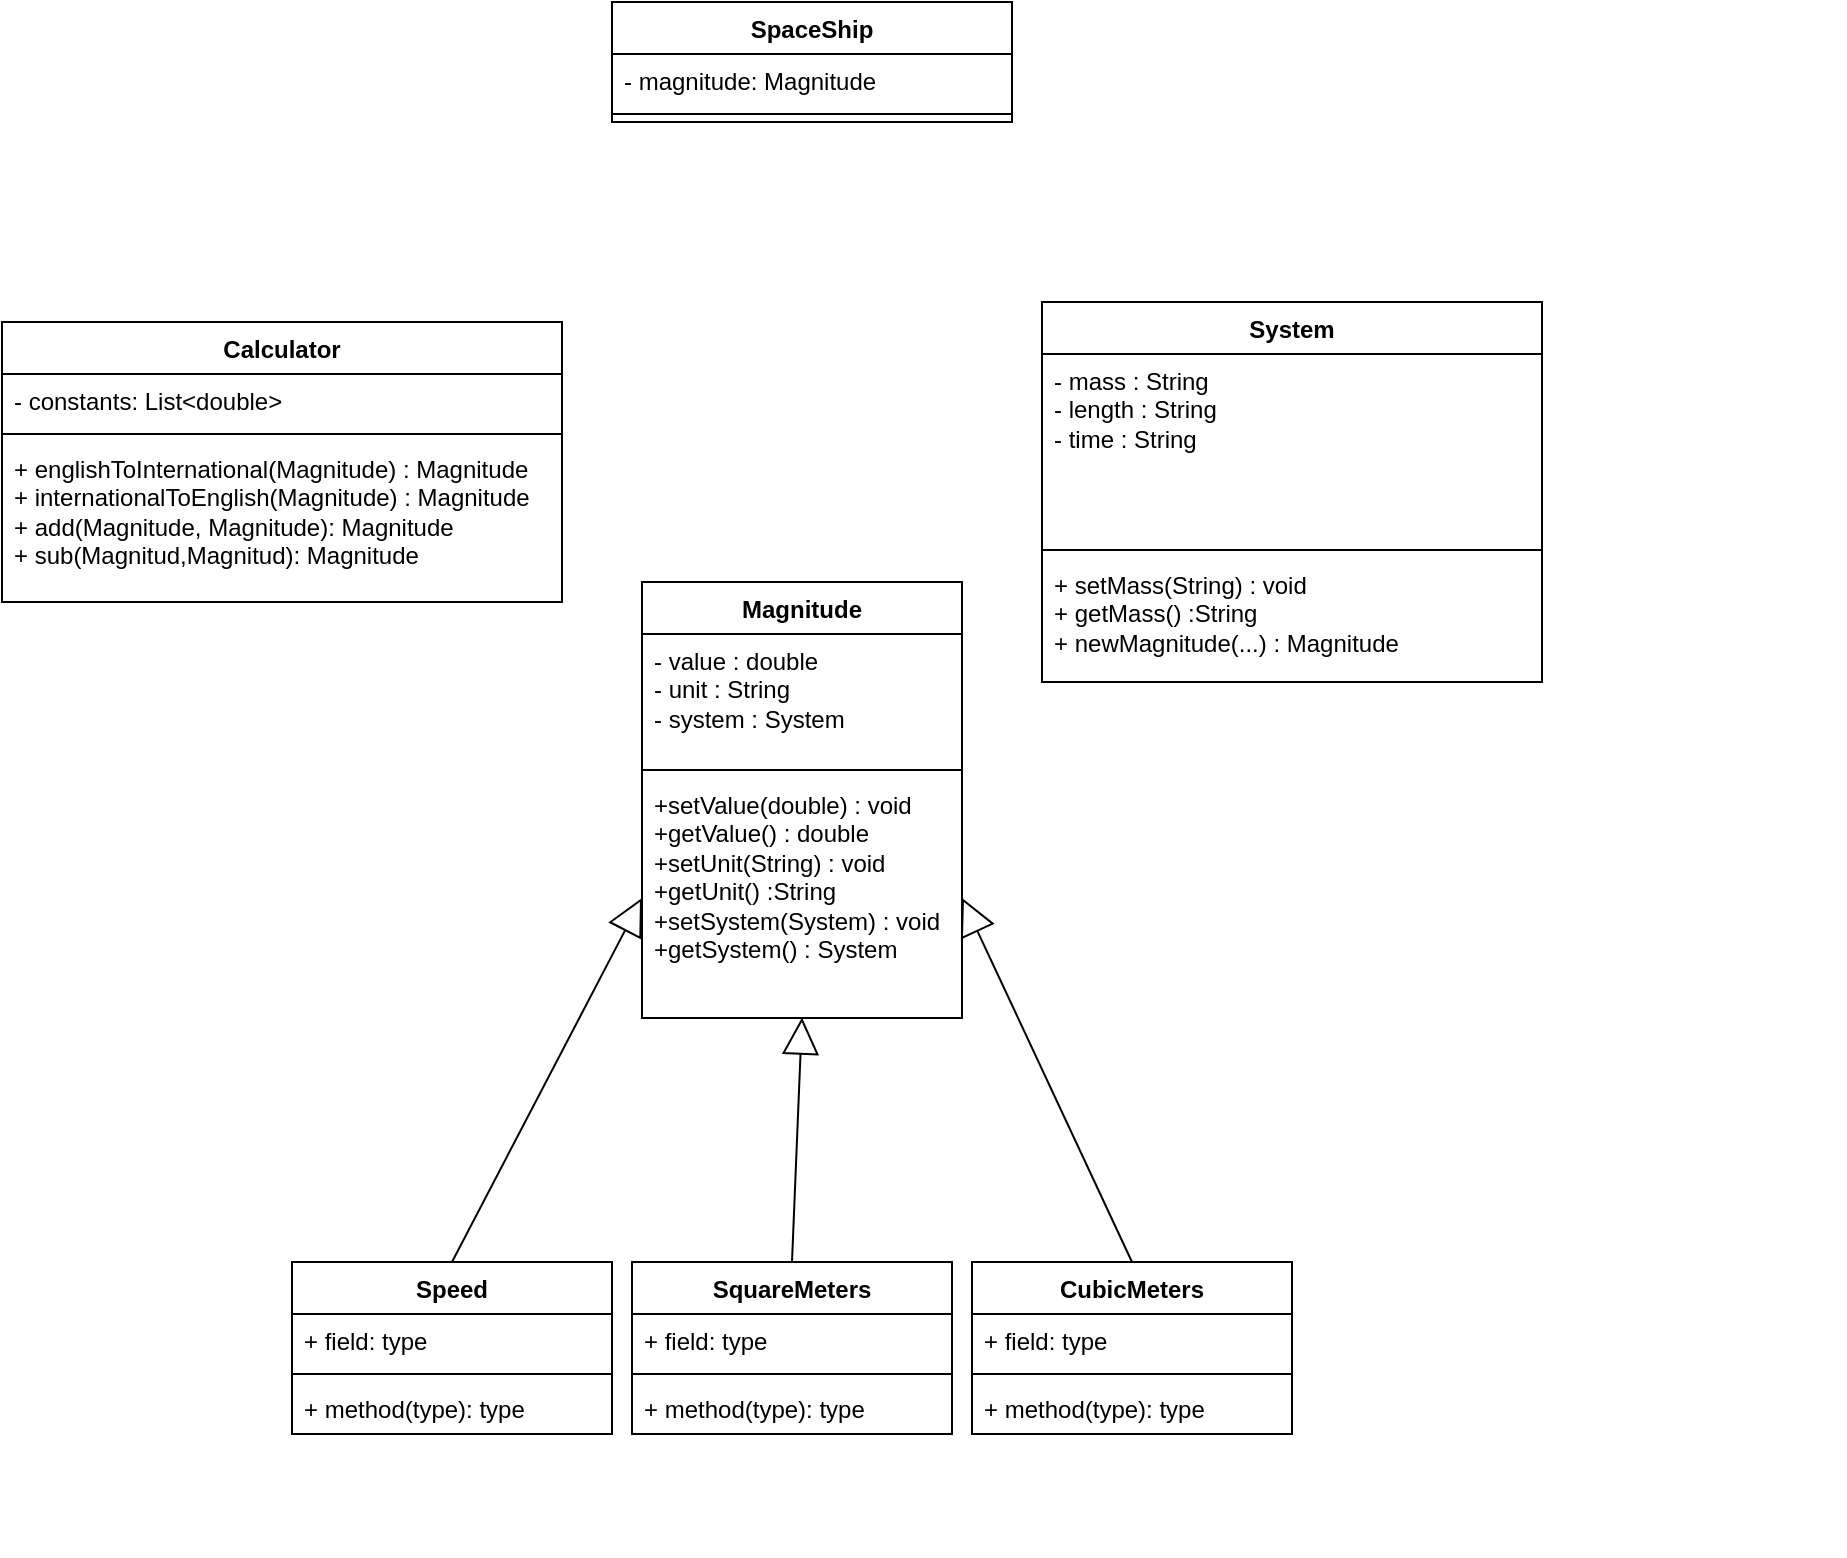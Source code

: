 <mxfile version="21.7.5" type="device">
  <diagram name="Page-1" id="hGxLcSG9kDan_QqlbBbc">
    <mxGraphModel dx="1050" dy="580" grid="1" gridSize="10" guides="1" tooltips="1" connect="1" arrows="1" fold="1" page="1" pageScale="1" pageWidth="850" pageHeight="1100" math="0" shadow="0">
      <root>
        <mxCell id="0" />
        <mxCell id="1" parent="0" />
        <mxCell id="lRhEipvcW_OK9p5HHexN-1" value="&lt;div&gt;Magnitude&lt;/div&gt;" style="swimlane;fontStyle=1;align=center;verticalAlign=top;childLayout=stackLayout;horizontal=1;startSize=26;horizontalStack=0;resizeParent=1;resizeParentMax=0;resizeLast=0;collapsible=1;marginBottom=0;whiteSpace=wrap;html=1;" parent="1" vertex="1">
          <mxGeometry x="345" y="390" width="160" height="218" as="geometry" />
        </mxCell>
        <mxCell id="lRhEipvcW_OK9p5HHexN-2" value="&lt;div&gt;- value : double&lt;/div&gt;&lt;div&gt;- unit : String&lt;br&gt;&lt;/div&gt;&lt;div&gt;- system : System&lt;br&gt;&lt;/div&gt;" style="text;strokeColor=none;fillColor=none;align=left;verticalAlign=top;spacingLeft=4;spacingRight=4;overflow=hidden;rotatable=0;points=[[0,0.5],[1,0.5]];portConstraint=eastwest;whiteSpace=wrap;html=1;" parent="lRhEipvcW_OK9p5HHexN-1" vertex="1">
          <mxGeometry y="26" width="160" height="64" as="geometry" />
        </mxCell>
        <mxCell id="lRhEipvcW_OK9p5HHexN-3" value="" style="line;strokeWidth=1;fillColor=none;align=left;verticalAlign=middle;spacingTop=-1;spacingLeft=3;spacingRight=3;rotatable=0;labelPosition=right;points=[];portConstraint=eastwest;strokeColor=inherit;" parent="lRhEipvcW_OK9p5HHexN-1" vertex="1">
          <mxGeometry y="90" width="160" height="8" as="geometry" />
        </mxCell>
        <mxCell id="lRhEipvcW_OK9p5HHexN-4" value="&lt;div&gt;+setValue(double) : void&lt;br&gt;&lt;/div&gt;&lt;div&gt;+getValue() : double&lt;/div&gt;&lt;div&gt;+setUnit(String) : void&lt;br&gt;&lt;/div&gt;&lt;div&gt;+getUnit() :String&lt;/div&gt;&lt;div&gt;+setSystem(System) : void&lt;/div&gt;&lt;div&gt;+getSystem() : System&lt;br&gt;&lt;/div&gt;" style="text;strokeColor=none;fillColor=none;align=left;verticalAlign=top;spacingLeft=4;spacingRight=4;overflow=hidden;rotatable=0;points=[[0,0.5],[1,0.5]];portConstraint=eastwest;whiteSpace=wrap;html=1;" parent="lRhEipvcW_OK9p5HHexN-1" vertex="1">
          <mxGeometry y="98" width="160" height="120" as="geometry" />
        </mxCell>
        <mxCell id="lRhEipvcW_OK9p5HHexN-20" value="System" style="swimlane;fontStyle=1;align=center;verticalAlign=top;childLayout=stackLayout;horizontal=1;startSize=26;horizontalStack=0;resizeParent=1;resizeParentMax=0;resizeLast=0;collapsible=1;marginBottom=0;whiteSpace=wrap;html=1;" parent="1" vertex="1">
          <mxGeometry x="545" y="250" width="250" height="190" as="geometry" />
        </mxCell>
        <mxCell id="lRhEipvcW_OK9p5HHexN-21" value="&lt;div&gt;- mass : String&lt;/div&gt;&lt;div&gt;- length : String&lt;/div&gt;&lt;div&gt;- time : String&lt;br&gt;&lt;/div&gt;" style="text;strokeColor=none;fillColor=none;align=left;verticalAlign=top;spacingLeft=4;spacingRight=4;overflow=hidden;rotatable=0;points=[[0,0.5],[1,0.5]];portConstraint=eastwest;whiteSpace=wrap;html=1;" parent="lRhEipvcW_OK9p5HHexN-20" vertex="1">
          <mxGeometry y="26" width="250" height="94" as="geometry" />
        </mxCell>
        <mxCell id="lRhEipvcW_OK9p5HHexN-22" value="" style="line;strokeWidth=1;fillColor=none;align=left;verticalAlign=middle;spacingTop=-1;spacingLeft=3;spacingRight=3;rotatable=0;labelPosition=right;points=[];portConstraint=eastwest;strokeColor=inherit;" parent="lRhEipvcW_OK9p5HHexN-20" vertex="1">
          <mxGeometry y="120" width="250" height="8" as="geometry" />
        </mxCell>
        <mxCell id="lRhEipvcW_OK9p5HHexN-23" value="&lt;div&gt;+ setMass(String) : void&lt;/div&gt;&lt;div&gt;+ getMass() :String&lt;/div&gt;&lt;div&gt;+ newMagnitude(...) : Magnitude&lt;br&gt;&lt;/div&gt;" style="text;strokeColor=none;fillColor=none;align=left;verticalAlign=top;spacingLeft=4;spacingRight=4;overflow=hidden;rotatable=0;points=[[0,0.5],[1,0.5]];portConstraint=eastwest;whiteSpace=wrap;html=1;" parent="lRhEipvcW_OK9p5HHexN-20" vertex="1">
          <mxGeometry y="128" width="250" height="62" as="geometry" />
        </mxCell>
        <mxCell id="XxGRqeM6nXGt59LGQSdk-1" value="SpaceShip" style="swimlane;fontStyle=1;align=center;verticalAlign=top;childLayout=stackLayout;horizontal=1;startSize=26;horizontalStack=0;resizeParent=1;resizeParentMax=0;resizeLast=0;collapsible=1;marginBottom=0;whiteSpace=wrap;html=1;" vertex="1" parent="1">
          <mxGeometry x="330" y="100" width="200" height="60" as="geometry" />
        </mxCell>
        <mxCell id="XxGRqeM6nXGt59LGQSdk-2" value="- magnitude: Magnitude" style="text;strokeColor=none;fillColor=none;align=left;verticalAlign=top;spacingLeft=4;spacingRight=4;overflow=hidden;rotatable=0;points=[[0,0.5],[1,0.5]];portConstraint=eastwest;whiteSpace=wrap;html=1;" vertex="1" parent="XxGRqeM6nXGt59LGQSdk-1">
          <mxGeometry y="26" width="200" height="26" as="geometry" />
        </mxCell>
        <mxCell id="XxGRqeM6nXGt59LGQSdk-3" value="" style="line;strokeWidth=1;fillColor=none;align=left;verticalAlign=middle;spacingTop=-1;spacingLeft=3;spacingRight=3;rotatable=0;labelPosition=right;points=[];portConstraint=eastwest;strokeColor=inherit;" vertex="1" parent="XxGRqeM6nXGt59LGQSdk-1">
          <mxGeometry y="52" width="200" height="8" as="geometry" />
        </mxCell>
        <mxCell id="XxGRqeM6nXGt59LGQSdk-5" value="Calculator" style="swimlane;fontStyle=1;align=center;verticalAlign=top;childLayout=stackLayout;horizontal=1;startSize=26;horizontalStack=0;resizeParent=1;resizeParentMax=0;resizeLast=0;collapsible=1;marginBottom=0;whiteSpace=wrap;html=1;" vertex="1" parent="1">
          <mxGeometry x="25" y="260" width="280" height="140" as="geometry" />
        </mxCell>
        <mxCell id="XxGRqeM6nXGt59LGQSdk-6" value="- constants: List&amp;lt;double&amp;gt;" style="text;strokeColor=none;fillColor=none;align=left;verticalAlign=top;spacingLeft=4;spacingRight=4;overflow=hidden;rotatable=0;points=[[0,0.5],[1,0.5]];portConstraint=eastwest;whiteSpace=wrap;html=1;" vertex="1" parent="XxGRqeM6nXGt59LGQSdk-5">
          <mxGeometry y="26" width="280" height="26" as="geometry" />
        </mxCell>
        <mxCell id="XxGRqeM6nXGt59LGQSdk-7" value="" style="line;strokeWidth=1;fillColor=none;align=left;verticalAlign=middle;spacingTop=-1;spacingLeft=3;spacingRight=3;rotatable=0;labelPosition=right;points=[];portConstraint=eastwest;strokeColor=inherit;" vertex="1" parent="XxGRqeM6nXGt59LGQSdk-5">
          <mxGeometry y="52" width="280" height="8" as="geometry" />
        </mxCell>
        <mxCell id="XxGRqeM6nXGt59LGQSdk-8" value="+ englishToInternational(Magnitude) : Magnitude&lt;br&gt;+ internationalToEnglish(Magnitude) : Magnitude&lt;br&gt;+ add(Magnitude, Magnitude): Magnitude&lt;br&gt;+ sub(Magnitud,Magnitud): Magnitude" style="text;strokeColor=none;fillColor=none;align=left;verticalAlign=top;spacingLeft=4;spacingRight=4;overflow=hidden;rotatable=0;points=[[0,0.5],[1,0.5]];portConstraint=eastwest;whiteSpace=wrap;html=1;" vertex="1" parent="XxGRqeM6nXGt59LGQSdk-5">
          <mxGeometry y="60" width="280" height="80" as="geometry" />
        </mxCell>
        <mxCell id="XxGRqeM6nXGt59LGQSdk-10" value="SquareMeters" style="swimlane;fontStyle=1;align=center;verticalAlign=top;childLayout=stackLayout;horizontal=1;startSize=26;horizontalStack=0;resizeParent=1;resizeParentMax=0;resizeLast=0;collapsible=1;marginBottom=0;whiteSpace=wrap;html=1;" vertex="1" parent="1">
          <mxGeometry x="340" y="730" width="160" height="86" as="geometry" />
        </mxCell>
        <mxCell id="XxGRqeM6nXGt59LGQSdk-11" value="+ field: type" style="text;strokeColor=none;fillColor=none;align=left;verticalAlign=top;spacingLeft=4;spacingRight=4;overflow=hidden;rotatable=0;points=[[0,0.5],[1,0.5]];portConstraint=eastwest;whiteSpace=wrap;html=1;" vertex="1" parent="XxGRqeM6nXGt59LGQSdk-10">
          <mxGeometry y="26" width="160" height="26" as="geometry" />
        </mxCell>
        <mxCell id="XxGRqeM6nXGt59LGQSdk-12" value="" style="line;strokeWidth=1;fillColor=none;align=left;verticalAlign=middle;spacingTop=-1;spacingLeft=3;spacingRight=3;rotatable=0;labelPosition=right;points=[];portConstraint=eastwest;strokeColor=inherit;" vertex="1" parent="XxGRqeM6nXGt59LGQSdk-10">
          <mxGeometry y="52" width="160" height="8" as="geometry" />
        </mxCell>
        <mxCell id="XxGRqeM6nXGt59LGQSdk-13" value="+ method(type): type" style="text;strokeColor=none;fillColor=none;align=left;verticalAlign=top;spacingLeft=4;spacingRight=4;overflow=hidden;rotatable=0;points=[[0,0.5],[1,0.5]];portConstraint=eastwest;whiteSpace=wrap;html=1;" vertex="1" parent="XxGRqeM6nXGt59LGQSdk-10">
          <mxGeometry y="60" width="160" height="26" as="geometry" />
        </mxCell>
        <mxCell id="XxGRqeM6nXGt59LGQSdk-14" value="CubicMeters" style="swimlane;fontStyle=1;align=center;verticalAlign=top;childLayout=stackLayout;horizontal=1;startSize=26;horizontalStack=0;resizeParent=1;resizeParentMax=0;resizeLast=0;collapsible=1;marginBottom=0;whiteSpace=wrap;html=1;" vertex="1" parent="1">
          <mxGeometry x="510" y="730" width="160" height="86" as="geometry" />
        </mxCell>
        <mxCell id="XxGRqeM6nXGt59LGQSdk-15" value="+ field: type" style="text;strokeColor=none;fillColor=none;align=left;verticalAlign=top;spacingLeft=4;spacingRight=4;overflow=hidden;rotatable=0;points=[[0,0.5],[1,0.5]];portConstraint=eastwest;whiteSpace=wrap;html=1;" vertex="1" parent="XxGRqeM6nXGt59LGQSdk-14">
          <mxGeometry y="26" width="160" height="26" as="geometry" />
        </mxCell>
        <mxCell id="XxGRqeM6nXGt59LGQSdk-16" value="" style="line;strokeWidth=1;fillColor=none;align=left;verticalAlign=middle;spacingTop=-1;spacingLeft=3;spacingRight=3;rotatable=0;labelPosition=right;points=[];portConstraint=eastwest;strokeColor=inherit;" vertex="1" parent="XxGRqeM6nXGt59LGQSdk-14">
          <mxGeometry y="52" width="160" height="8" as="geometry" />
        </mxCell>
        <mxCell id="XxGRqeM6nXGt59LGQSdk-17" value="+ method(type): type" style="text;strokeColor=none;fillColor=none;align=left;verticalAlign=top;spacingLeft=4;spacingRight=4;overflow=hidden;rotatable=0;points=[[0,0.5],[1,0.5]];portConstraint=eastwest;whiteSpace=wrap;html=1;" vertex="1" parent="XxGRqeM6nXGt59LGQSdk-14">
          <mxGeometry y="60" width="160" height="26" as="geometry" />
        </mxCell>
        <mxCell id="XxGRqeM6nXGt59LGQSdk-18" value="Speed" style="swimlane;fontStyle=1;align=center;verticalAlign=top;childLayout=stackLayout;horizontal=1;startSize=26;horizontalStack=0;resizeParent=1;resizeParentMax=0;resizeLast=0;collapsible=1;marginBottom=0;whiteSpace=wrap;html=1;" vertex="1" parent="1">
          <mxGeometry x="170" y="730" width="160" height="86" as="geometry" />
        </mxCell>
        <mxCell id="XxGRqeM6nXGt59LGQSdk-19" value="+ field: type" style="text;strokeColor=none;fillColor=none;align=left;verticalAlign=top;spacingLeft=4;spacingRight=4;overflow=hidden;rotatable=0;points=[[0,0.5],[1,0.5]];portConstraint=eastwest;whiteSpace=wrap;html=1;" vertex="1" parent="XxGRqeM6nXGt59LGQSdk-18">
          <mxGeometry y="26" width="160" height="26" as="geometry" />
        </mxCell>
        <mxCell id="XxGRqeM6nXGt59LGQSdk-20" value="" style="line;strokeWidth=1;fillColor=none;align=left;verticalAlign=middle;spacingTop=-1;spacingLeft=3;spacingRight=3;rotatable=0;labelPosition=right;points=[];portConstraint=eastwest;strokeColor=inherit;" vertex="1" parent="XxGRqeM6nXGt59LGQSdk-18">
          <mxGeometry y="52" width="160" height="8" as="geometry" />
        </mxCell>
        <mxCell id="XxGRqeM6nXGt59LGQSdk-21" value="+ method(type): type" style="text;strokeColor=none;fillColor=none;align=left;verticalAlign=top;spacingLeft=4;spacingRight=4;overflow=hidden;rotatable=0;points=[[0,0.5],[1,0.5]];portConstraint=eastwest;whiteSpace=wrap;html=1;" vertex="1" parent="XxGRqeM6nXGt59LGQSdk-18">
          <mxGeometry y="60" width="160" height="26" as="geometry" />
        </mxCell>
        <mxCell id="XxGRqeM6nXGt59LGQSdk-28" value="&amp;nbsp;" style="endArrow=block;endSize=16;endFill=0;html=1;rounded=0;exitX=0.5;exitY=0;exitDx=0;exitDy=0;entryX=0;entryY=0.5;entryDx=0;entryDy=0;" edge="1" parent="1" source="XxGRqeM6nXGt59LGQSdk-18" target="lRhEipvcW_OK9p5HHexN-4">
          <mxGeometry x="1" y="-579" width="160" relative="1" as="geometry">
            <mxPoint x="195" y="610" as="sourcePoint" />
            <mxPoint x="355" y="610" as="targetPoint" />
            <mxPoint x="17" y="-36" as="offset" />
          </mxGeometry>
        </mxCell>
        <mxCell id="XxGRqeM6nXGt59LGQSdk-29" value="&amp;nbsp;" style="endArrow=block;endSize=16;endFill=0;html=1;rounded=0;exitX=0.5;exitY=0;exitDx=0;exitDy=0;entryX=0.5;entryY=0.998;entryDx=0;entryDy=0;entryPerimeter=0;" edge="1" parent="1" source="XxGRqeM6nXGt59LGQSdk-10" target="lRhEipvcW_OK9p5HHexN-4">
          <mxGeometry x="-1" y="-543" width="160" relative="1" as="geometry">
            <mxPoint x="295" y="570" as="sourcePoint" />
            <mxPoint x="455" y="570" as="targetPoint" />
            <mxPoint x="-18" y="118" as="offset" />
          </mxGeometry>
        </mxCell>
        <mxCell id="XxGRqeM6nXGt59LGQSdk-30" value="&amp;nbsp;" style="endArrow=block;endSize=16;endFill=0;html=1;rounded=0;exitX=0.5;exitY=0;exitDx=0;exitDy=0;entryX=1;entryY=0.5;entryDx=0;entryDy=0;" edge="1" parent="1" source="XxGRqeM6nXGt59LGQSdk-14" target="lRhEipvcW_OK9p5HHexN-4">
          <mxGeometry x="-1" y="-160" width="160" relative="1" as="geometry">
            <mxPoint x="295" y="570" as="sourcePoint" />
            <mxPoint x="455" y="570" as="targetPoint" />
            <mxPoint x="10" y="28" as="offset" />
          </mxGeometry>
        </mxCell>
      </root>
    </mxGraphModel>
  </diagram>
</mxfile>
